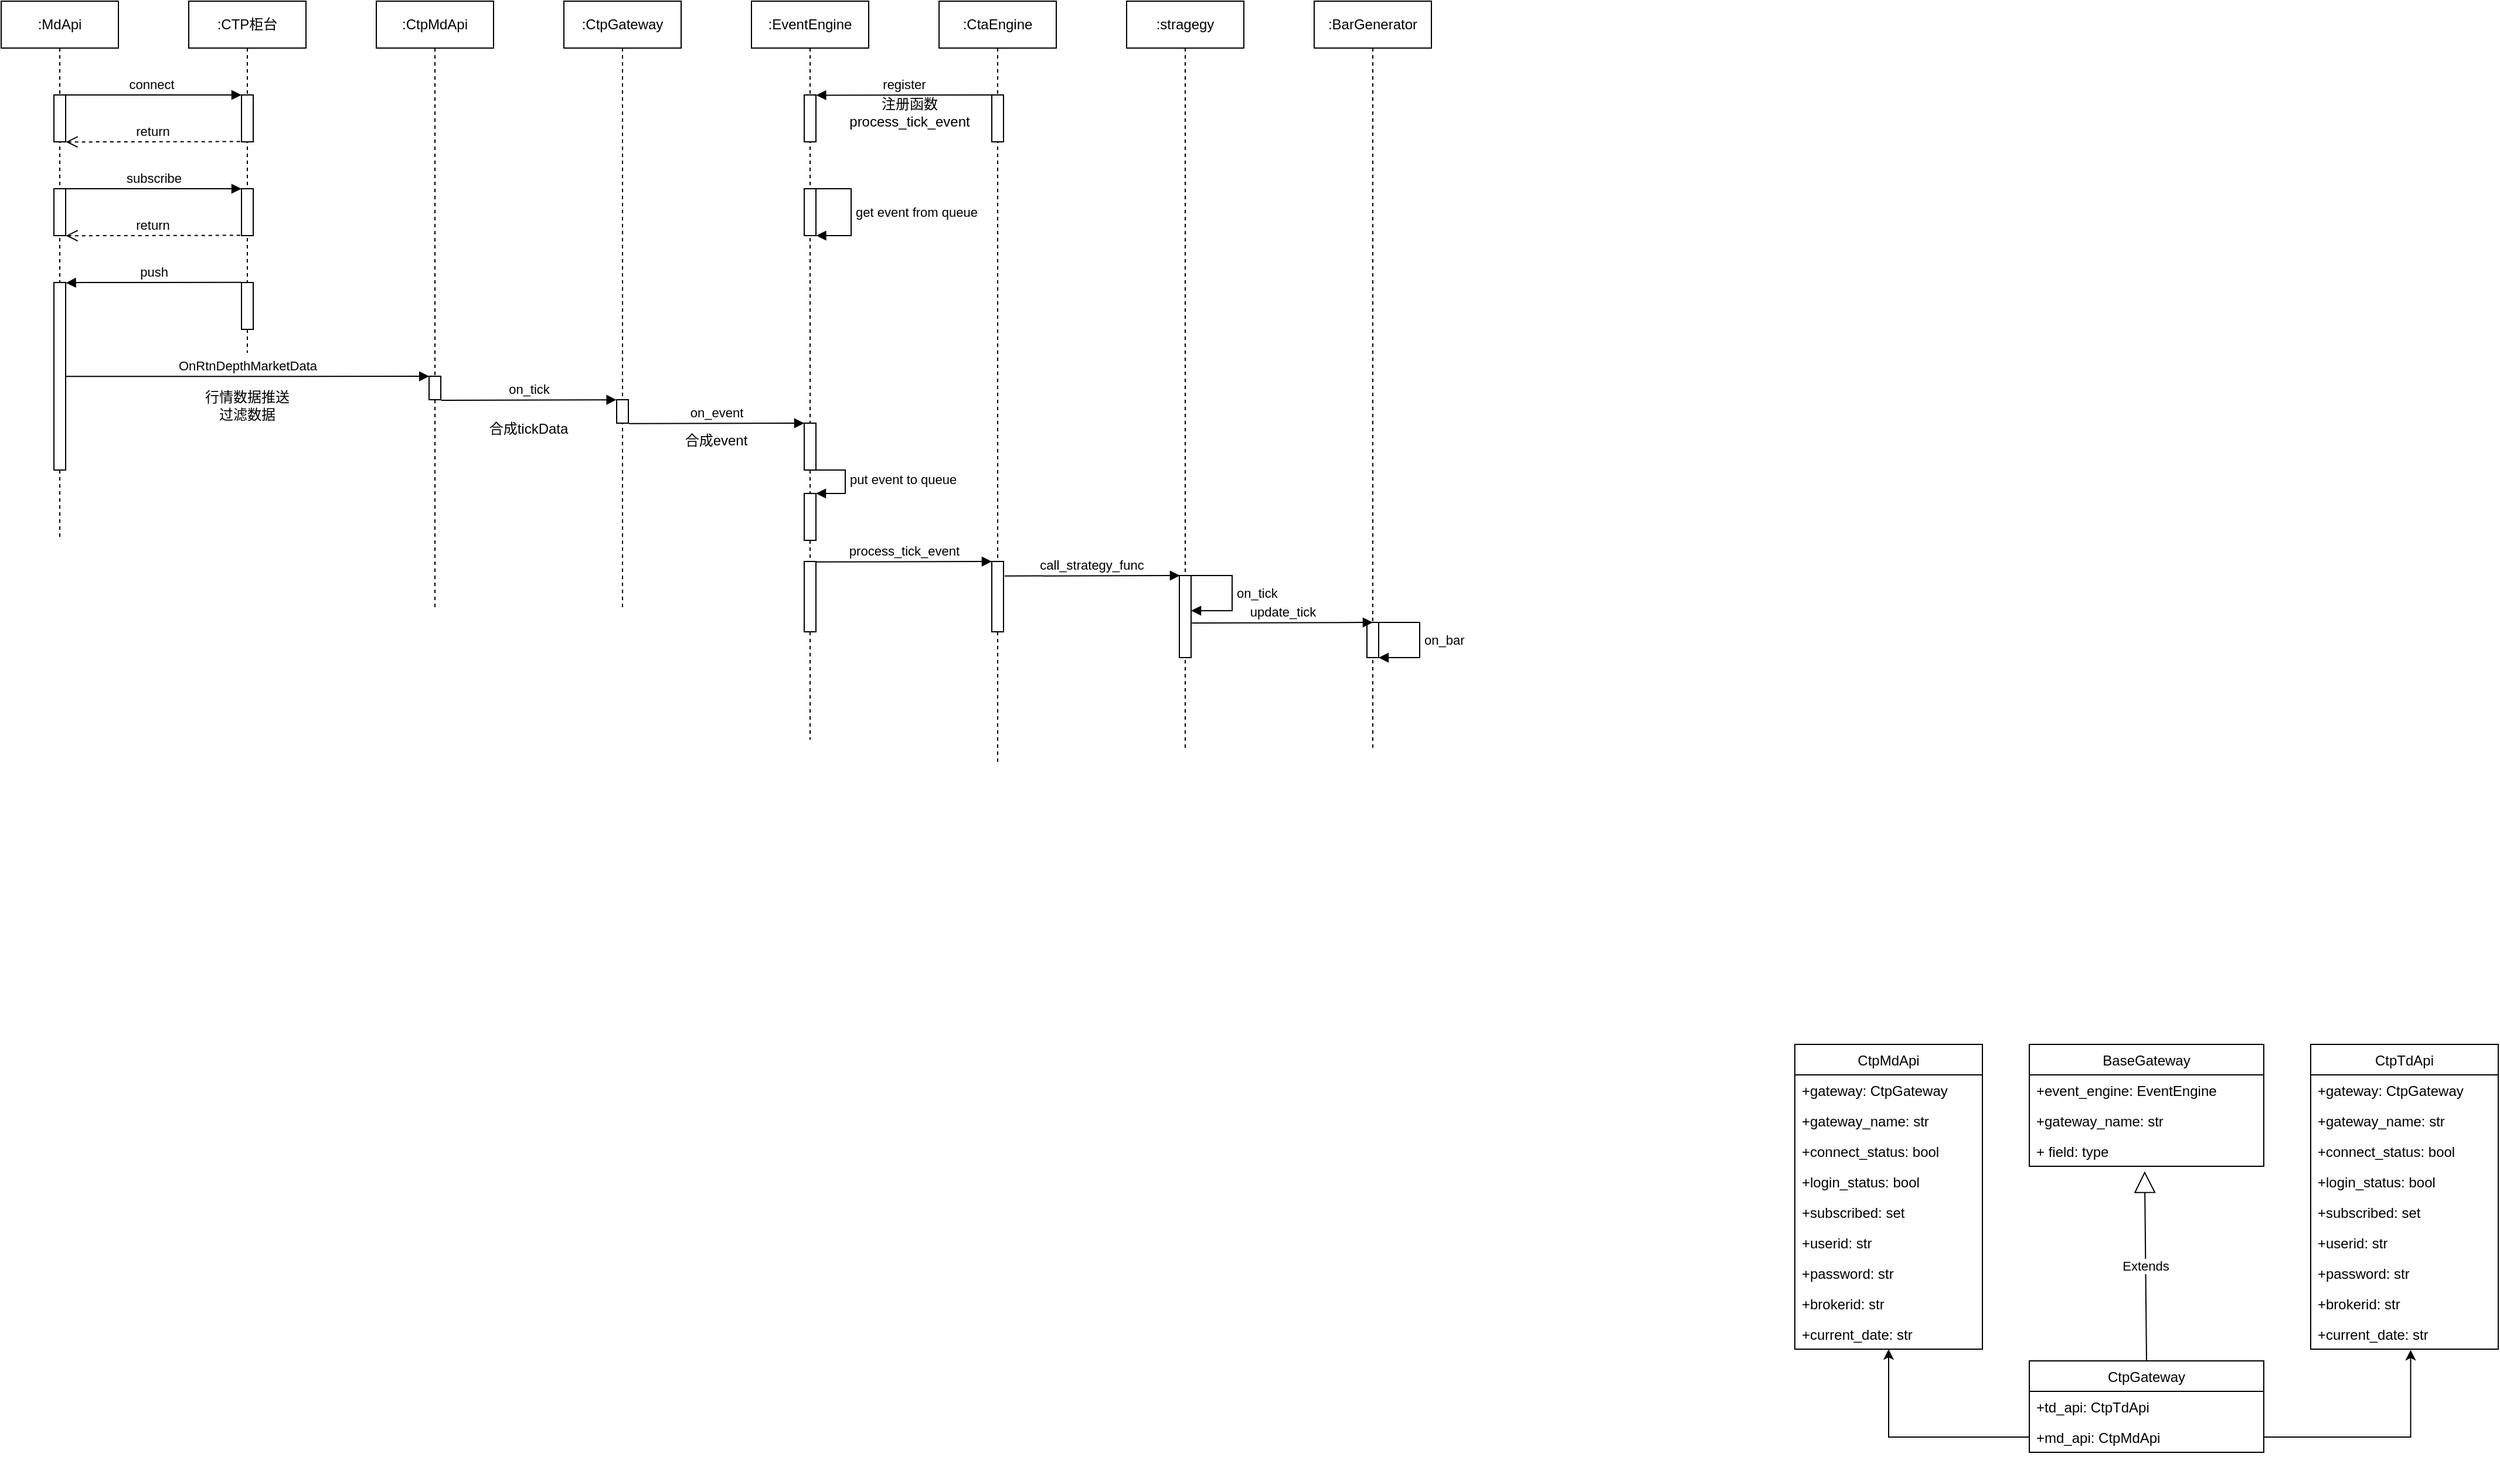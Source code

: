 <mxfile version="20.3.2" type="github">
  <diagram name="Page-1" id="e7e014a7-5840-1c2e-5031-d8a46d1fe8dd">
    <mxGraphModel dx="3056" dy="1864" grid="1" gridSize="10" guides="1" tooltips="1" connect="1" arrows="1" fold="1" page="1" pageScale="1" pageWidth="1169" pageHeight="826" background="none" math="0" shadow="0">
      <root>
        <mxCell id="0" />
        <mxCell id="1" parent="0" />
        <mxCell id="wzmKpSG8mbK1vUIB95Jp-41" value="BaseGateway" style="swimlane;fontStyle=0;childLayout=stackLayout;horizontal=1;startSize=26;fillColor=none;horizontalStack=0;resizeParent=1;resizeParentMax=0;resizeLast=0;collapsible=1;marginBottom=0;" parent="1" vertex="1">
          <mxGeometry x="710" y="210" width="200" height="104" as="geometry" />
        </mxCell>
        <mxCell id="wzmKpSG8mbK1vUIB95Jp-42" value="+event_engine: EventEngine" style="text;strokeColor=none;fillColor=none;align=left;verticalAlign=top;spacingLeft=4;spacingRight=4;overflow=hidden;rotatable=0;points=[[0,0.5],[1,0.5]];portConstraint=eastwest;" parent="wzmKpSG8mbK1vUIB95Jp-41" vertex="1">
          <mxGeometry y="26" width="200" height="26" as="geometry" />
        </mxCell>
        <mxCell id="wzmKpSG8mbK1vUIB95Jp-43" value="+gateway_name: str" style="text;strokeColor=none;fillColor=none;align=left;verticalAlign=top;spacingLeft=4;spacingRight=4;overflow=hidden;rotatable=0;points=[[0,0.5],[1,0.5]];portConstraint=eastwest;" parent="wzmKpSG8mbK1vUIB95Jp-41" vertex="1">
          <mxGeometry y="52" width="200" height="26" as="geometry" />
        </mxCell>
        <mxCell id="wzmKpSG8mbK1vUIB95Jp-44" value="+ field: type" style="text;strokeColor=none;fillColor=none;align=left;verticalAlign=top;spacingLeft=4;spacingRight=4;overflow=hidden;rotatable=0;points=[[0,0.5],[1,0.5]];portConstraint=eastwest;" parent="wzmKpSG8mbK1vUIB95Jp-41" vertex="1">
          <mxGeometry y="78" width="200" height="26" as="geometry" />
        </mxCell>
        <mxCell id="wzmKpSG8mbK1vUIB95Jp-78" value="" style="edgeStyle=orthogonalEdgeStyle;rounded=0;orthogonalLoop=1;jettySize=auto;html=1;entryX=0.533;entryY=1.023;entryDx=0;entryDy=0;entryPerimeter=0;exitX=1;exitY=0.5;exitDx=0;exitDy=0;" parent="1" source="wzmKpSG8mbK1vUIB95Jp-47" target="wzmKpSG8mbK1vUIB95Jp-71" edge="1">
          <mxGeometry relative="1" as="geometry">
            <mxPoint x="1170" y="470" as="targetPoint" />
          </mxGeometry>
        </mxCell>
        <mxCell id="wzmKpSG8mbK1vUIB95Jp-45" value="CtpGateway" style="swimlane;fontStyle=0;childLayout=stackLayout;horizontal=1;startSize=26;fillColor=none;horizontalStack=0;resizeParent=1;resizeParentMax=0;resizeLast=0;collapsible=1;marginBottom=0;" parent="1" vertex="1">
          <mxGeometry x="710" y="480" width="200" height="78" as="geometry" />
        </mxCell>
        <mxCell id="wzmKpSG8mbK1vUIB95Jp-46" value="+td_api: CtpTdApi" style="text;strokeColor=none;fillColor=none;align=left;verticalAlign=top;spacingLeft=4;spacingRight=4;overflow=hidden;rotatable=0;points=[[0,0.5],[1,0.5]];portConstraint=eastwest;" parent="wzmKpSG8mbK1vUIB95Jp-45" vertex="1">
          <mxGeometry y="26" width="200" height="26" as="geometry" />
        </mxCell>
        <mxCell id="wzmKpSG8mbK1vUIB95Jp-47" value="+md_api: CtpMdApi" style="text;strokeColor=none;fillColor=none;align=left;verticalAlign=top;spacingLeft=4;spacingRight=4;overflow=hidden;rotatable=0;points=[[0,0.5],[1,0.5]];portConstraint=eastwest;" parent="wzmKpSG8mbK1vUIB95Jp-45" vertex="1">
          <mxGeometry y="52" width="200" height="26" as="geometry" />
        </mxCell>
        <mxCell id="wzmKpSG8mbK1vUIB95Jp-49" value="Extends" style="endArrow=block;endSize=16;endFill=0;html=1;rounded=0;exitX=0.5;exitY=0;exitDx=0;exitDy=0;entryX=0.492;entryY=1.162;entryDx=0;entryDy=0;entryPerimeter=0;" parent="1" source="wzmKpSG8mbK1vUIB95Jp-45" target="wzmKpSG8mbK1vUIB95Jp-44" edge="1">
          <mxGeometry width="160" relative="1" as="geometry">
            <mxPoint x="1080" y="441.5" as="sourcePoint" />
            <mxPoint x="990" y="350" as="targetPoint" />
          </mxGeometry>
        </mxCell>
        <mxCell id="wzmKpSG8mbK1vUIB95Jp-62" value="CtpTdApi" style="swimlane;fontStyle=0;childLayout=stackLayout;horizontal=1;startSize=26;fillColor=none;horizontalStack=0;resizeParent=1;resizeParentMax=0;resizeLast=0;collapsible=1;marginBottom=0;" parent="1" vertex="1">
          <mxGeometry x="950" y="210" width="160" height="260" as="geometry" />
        </mxCell>
        <mxCell id="wzmKpSG8mbK1vUIB95Jp-63" value="+gateway: CtpGateway" style="text;strokeColor=none;fillColor=none;align=left;verticalAlign=top;spacingLeft=4;spacingRight=4;overflow=hidden;rotatable=0;points=[[0,0.5],[1,0.5]];portConstraint=eastwest;" parent="wzmKpSG8mbK1vUIB95Jp-62" vertex="1">
          <mxGeometry y="26" width="160" height="26" as="geometry" />
        </mxCell>
        <mxCell id="wzmKpSG8mbK1vUIB95Jp-64" value="+gateway_name: str" style="text;strokeColor=none;fillColor=none;align=left;verticalAlign=top;spacingLeft=4;spacingRight=4;overflow=hidden;rotatable=0;points=[[0,0.5],[1,0.5]];portConstraint=eastwest;" parent="wzmKpSG8mbK1vUIB95Jp-62" vertex="1">
          <mxGeometry y="52" width="160" height="26" as="geometry" />
        </mxCell>
        <mxCell id="wzmKpSG8mbK1vUIB95Jp-65" value="+connect_status: bool" style="text;strokeColor=none;fillColor=none;align=left;verticalAlign=top;spacingLeft=4;spacingRight=4;overflow=hidden;rotatable=0;points=[[0,0.5],[1,0.5]];portConstraint=eastwest;" parent="wzmKpSG8mbK1vUIB95Jp-62" vertex="1">
          <mxGeometry y="78" width="160" height="26" as="geometry" />
        </mxCell>
        <mxCell id="wzmKpSG8mbK1vUIB95Jp-66" value="+login_status: bool" style="text;strokeColor=none;fillColor=none;align=left;verticalAlign=top;spacingLeft=4;spacingRight=4;overflow=hidden;rotatable=0;points=[[0,0.5],[1,0.5]];portConstraint=eastwest;" parent="wzmKpSG8mbK1vUIB95Jp-62" vertex="1">
          <mxGeometry y="104" width="160" height="26" as="geometry" />
        </mxCell>
        <mxCell id="wzmKpSG8mbK1vUIB95Jp-67" value="+subscribed: set" style="text;strokeColor=none;fillColor=none;align=left;verticalAlign=top;spacingLeft=4;spacingRight=4;overflow=hidden;rotatable=0;points=[[0,0.5],[1,0.5]];portConstraint=eastwest;" parent="wzmKpSG8mbK1vUIB95Jp-62" vertex="1">
          <mxGeometry y="130" width="160" height="26" as="geometry" />
        </mxCell>
        <mxCell id="wzmKpSG8mbK1vUIB95Jp-68" value="+userid: str" style="text;strokeColor=none;fillColor=none;align=left;verticalAlign=top;spacingLeft=4;spacingRight=4;overflow=hidden;rotatable=0;points=[[0,0.5],[1,0.5]];portConstraint=eastwest;" parent="wzmKpSG8mbK1vUIB95Jp-62" vertex="1">
          <mxGeometry y="156" width="160" height="26" as="geometry" />
        </mxCell>
        <mxCell id="wzmKpSG8mbK1vUIB95Jp-69" value="+password: str" style="text;strokeColor=none;fillColor=none;align=left;verticalAlign=top;spacingLeft=4;spacingRight=4;overflow=hidden;rotatable=0;points=[[0,0.5],[1,0.5]];portConstraint=eastwest;" parent="wzmKpSG8mbK1vUIB95Jp-62" vertex="1">
          <mxGeometry y="182" width="160" height="26" as="geometry" />
        </mxCell>
        <mxCell id="wzmKpSG8mbK1vUIB95Jp-70" value="+brokerid: str" style="text;strokeColor=none;fillColor=none;align=left;verticalAlign=top;spacingLeft=4;spacingRight=4;overflow=hidden;rotatable=0;points=[[0,0.5],[1,0.5]];portConstraint=eastwest;" parent="wzmKpSG8mbK1vUIB95Jp-62" vertex="1">
          <mxGeometry y="208" width="160" height="26" as="geometry" />
        </mxCell>
        <mxCell id="wzmKpSG8mbK1vUIB95Jp-71" value="+current_date: str" style="text;strokeColor=none;fillColor=none;align=left;verticalAlign=top;spacingLeft=4;spacingRight=4;overflow=hidden;rotatable=0;points=[[0,0.5],[1,0.5]];portConstraint=eastwest;" parent="wzmKpSG8mbK1vUIB95Jp-62" vertex="1">
          <mxGeometry y="234" width="160" height="26" as="geometry" />
        </mxCell>
        <mxCell id="wzmKpSG8mbK1vUIB95Jp-50" value="CtpMdApi" style="swimlane;fontStyle=0;childLayout=stackLayout;horizontal=1;startSize=26;fillColor=none;horizontalStack=0;resizeParent=1;resizeParentMax=0;resizeLast=0;collapsible=1;marginBottom=0;" parent="1" vertex="1">
          <mxGeometry x="510" y="210" width="160" height="260" as="geometry" />
        </mxCell>
        <mxCell id="wzmKpSG8mbK1vUIB95Jp-51" value="+gateway: CtpGateway" style="text;strokeColor=none;fillColor=none;align=left;verticalAlign=top;spacingLeft=4;spacingRight=4;overflow=hidden;rotatable=0;points=[[0,0.5],[1,0.5]];portConstraint=eastwest;" parent="wzmKpSG8mbK1vUIB95Jp-50" vertex="1">
          <mxGeometry y="26" width="160" height="26" as="geometry" />
        </mxCell>
        <mxCell id="wzmKpSG8mbK1vUIB95Jp-52" value="+gateway_name: str" style="text;strokeColor=none;fillColor=none;align=left;verticalAlign=top;spacingLeft=4;spacingRight=4;overflow=hidden;rotatable=0;points=[[0,0.5],[1,0.5]];portConstraint=eastwest;" parent="wzmKpSG8mbK1vUIB95Jp-50" vertex="1">
          <mxGeometry y="52" width="160" height="26" as="geometry" />
        </mxCell>
        <mxCell id="wzmKpSG8mbK1vUIB95Jp-53" value="+connect_status: bool" style="text;strokeColor=none;fillColor=none;align=left;verticalAlign=top;spacingLeft=4;spacingRight=4;overflow=hidden;rotatable=0;points=[[0,0.5],[1,0.5]];portConstraint=eastwest;" parent="wzmKpSG8mbK1vUIB95Jp-50" vertex="1">
          <mxGeometry y="78" width="160" height="26" as="geometry" />
        </mxCell>
        <mxCell id="wzmKpSG8mbK1vUIB95Jp-55" value="+login_status: bool" style="text;strokeColor=none;fillColor=none;align=left;verticalAlign=top;spacingLeft=4;spacingRight=4;overflow=hidden;rotatable=0;points=[[0,0.5],[1,0.5]];portConstraint=eastwest;" parent="wzmKpSG8mbK1vUIB95Jp-50" vertex="1">
          <mxGeometry y="104" width="160" height="26" as="geometry" />
        </mxCell>
        <mxCell id="wzmKpSG8mbK1vUIB95Jp-56" value="+subscribed: set" style="text;strokeColor=none;fillColor=none;align=left;verticalAlign=top;spacingLeft=4;spacingRight=4;overflow=hidden;rotatable=0;points=[[0,0.5],[1,0.5]];portConstraint=eastwest;" parent="wzmKpSG8mbK1vUIB95Jp-50" vertex="1">
          <mxGeometry y="130" width="160" height="26" as="geometry" />
        </mxCell>
        <mxCell id="wzmKpSG8mbK1vUIB95Jp-57" value="+userid: str" style="text;strokeColor=none;fillColor=none;align=left;verticalAlign=top;spacingLeft=4;spacingRight=4;overflow=hidden;rotatable=0;points=[[0,0.5],[1,0.5]];portConstraint=eastwest;" parent="wzmKpSG8mbK1vUIB95Jp-50" vertex="1">
          <mxGeometry y="156" width="160" height="26" as="geometry" />
        </mxCell>
        <mxCell id="wzmKpSG8mbK1vUIB95Jp-58" value="+password: str" style="text;strokeColor=none;fillColor=none;align=left;verticalAlign=top;spacingLeft=4;spacingRight=4;overflow=hidden;rotatable=0;points=[[0,0.5],[1,0.5]];portConstraint=eastwest;" parent="wzmKpSG8mbK1vUIB95Jp-50" vertex="1">
          <mxGeometry y="182" width="160" height="26" as="geometry" />
        </mxCell>
        <mxCell id="wzmKpSG8mbK1vUIB95Jp-59" value="+brokerid: str" style="text;strokeColor=none;fillColor=none;align=left;verticalAlign=top;spacingLeft=4;spacingRight=4;overflow=hidden;rotatable=0;points=[[0,0.5],[1,0.5]];portConstraint=eastwest;" parent="wzmKpSG8mbK1vUIB95Jp-50" vertex="1">
          <mxGeometry y="208" width="160" height="26" as="geometry" />
        </mxCell>
        <mxCell id="wzmKpSG8mbK1vUIB95Jp-60" value="+current_date: str" style="text;strokeColor=none;fillColor=none;align=left;verticalAlign=top;spacingLeft=4;spacingRight=4;overflow=hidden;rotatable=0;points=[[0,0.5],[1,0.5]];portConstraint=eastwest;" parent="wzmKpSG8mbK1vUIB95Jp-50" vertex="1">
          <mxGeometry y="234" width="160" height="26" as="geometry" />
        </mxCell>
        <mxCell id="wzmKpSG8mbK1vUIB95Jp-80" value="" style="edgeStyle=orthogonalEdgeStyle;rounded=0;orthogonalLoop=1;jettySize=auto;html=1;exitX=0;exitY=0.5;exitDx=0;exitDy=0;entryX=0.5;entryY=1;entryDx=0;entryDy=0;entryPerimeter=0;" parent="1" source="wzmKpSG8mbK1vUIB95Jp-47" target="wzmKpSG8mbK1vUIB95Jp-60" edge="1">
          <mxGeometry relative="1" as="geometry">
            <mxPoint x="520" y="604.4" as="sourcePoint" />
            <mxPoint x="600" y="510" as="targetPoint" />
          </mxGeometry>
        </mxCell>
        <mxCell id="wzmKpSG8mbK1vUIB95Jp-89" value=":&lt;span style=&quot;&quot;&gt;CtpMdApi&lt;/span&gt;" style="shape=umlLifeline;perimeter=lifelinePerimeter;whiteSpace=wrap;html=1;container=1;collapsible=0;recursiveResize=0;outlineConnect=0;" parent="1" vertex="1">
          <mxGeometry x="-700" y="-680" width="100" height="520" as="geometry" />
        </mxCell>
        <mxCell id="wzmKpSG8mbK1vUIB95Jp-86" value="" style="html=1;points=[];perimeter=orthogonalPerimeter;" parent="wzmKpSG8mbK1vUIB95Jp-89" vertex="1">
          <mxGeometry x="45" y="320" width="10" height="20" as="geometry" />
        </mxCell>
        <mxCell id="dhznvwG4GQQHrfqgh1_B-12" value=":CTP柜台" style="shape=umlLifeline;perimeter=lifelinePerimeter;whiteSpace=wrap;html=1;container=1;collapsible=0;recursiveResize=0;outlineConnect=0;" vertex="1" parent="1">
          <mxGeometry x="-860" y="-680" width="100" height="300" as="geometry" />
        </mxCell>
        <mxCell id="dhznvwG4GQQHrfqgh1_B-16" value="" style="html=1;points=[];perimeter=orthogonalPerimeter;" vertex="1" parent="dhznvwG4GQQHrfqgh1_B-12">
          <mxGeometry x="45" y="80" width="10" height="40" as="geometry" />
        </mxCell>
        <mxCell id="dhznvwG4GQQHrfqgh1_B-19" value="" style="html=1;points=[];perimeter=orthogonalPerimeter;" vertex="1" parent="dhznvwG4GQQHrfqgh1_B-12">
          <mxGeometry x="45" y="160" width="10" height="40" as="geometry" />
        </mxCell>
        <mxCell id="dhznvwG4GQQHrfqgh1_B-14" value=":&lt;span style=&quot;&quot;&gt;MdApi&lt;/span&gt;" style="shape=umlLifeline;perimeter=lifelinePerimeter;whiteSpace=wrap;html=1;container=1;collapsible=0;recursiveResize=0;outlineConnect=0;" vertex="1" parent="1">
          <mxGeometry x="-1020" y="-680" width="100" height="460" as="geometry" />
        </mxCell>
        <mxCell id="dhznvwG4GQQHrfqgh1_B-13" value="" style="html=1;points=[];perimeter=orthogonalPerimeter;" vertex="1" parent="dhznvwG4GQQHrfqgh1_B-14">
          <mxGeometry x="45" y="80" width="10" height="40" as="geometry" />
        </mxCell>
        <mxCell id="dhznvwG4GQQHrfqgh1_B-20" value="" style="html=1;points=[];perimeter=orthogonalPerimeter;" vertex="1" parent="dhznvwG4GQQHrfqgh1_B-14">
          <mxGeometry x="45" y="160" width="10" height="40" as="geometry" />
        </mxCell>
        <mxCell id="dhznvwG4GQQHrfqgh1_B-17" value="connect" style="html=1;verticalAlign=bottom;endArrow=block;entryX=0;entryY=0;rounded=0;" edge="1" parent="1" target="dhznvwG4GQQHrfqgh1_B-16" source="dhznvwG4GQQHrfqgh1_B-14">
          <mxGeometry relative="1" as="geometry">
            <mxPoint x="-820" y="-600" as="sourcePoint" />
          </mxGeometry>
        </mxCell>
        <mxCell id="dhznvwG4GQQHrfqgh1_B-18" value="return" style="html=1;verticalAlign=bottom;endArrow=open;dashed=1;endSize=8;exitX=-0.114;exitY=0.994;rounded=0;exitDx=0;exitDy=0;exitPerimeter=0;entryX=1.02;entryY=1.003;entryDx=0;entryDy=0;entryPerimeter=0;" edge="1" parent="1" source="dhznvwG4GQQHrfqgh1_B-16" target="dhznvwG4GQQHrfqgh1_B-13">
          <mxGeometry relative="1" as="geometry">
            <mxPoint x="-960" y="-520" as="targetPoint" />
            <Array as="points" />
          </mxGeometry>
        </mxCell>
        <mxCell id="dhznvwG4GQQHrfqgh1_B-21" value="subscribe" style="html=1;verticalAlign=bottom;endArrow=block;entryX=0;entryY=0;rounded=0;exitX=1.022;exitY=0;exitDx=0;exitDy=0;exitPerimeter=0;" edge="1" parent="1" target="dhznvwG4GQQHrfqgh1_B-19" source="dhznvwG4GQQHrfqgh1_B-20">
          <mxGeometry relative="1" as="geometry">
            <mxPoint x="-960" y="-544" as="sourcePoint" />
          </mxGeometry>
        </mxCell>
        <mxCell id="dhznvwG4GQQHrfqgh1_B-22" value="return" style="html=1;verticalAlign=bottom;endArrow=open;dashed=1;endSize=8;exitX=-0.114;exitY=0.994;rounded=0;exitDx=0;exitDy=0;exitPerimeter=0;entryX=1.02;entryY=1.003;entryDx=0;entryDy=0;entryPerimeter=0;" edge="1" parent="1" source="dhznvwG4GQQHrfqgh1_B-19" target="dhznvwG4GQQHrfqgh1_B-20">
          <mxGeometry relative="1" as="geometry">
            <mxPoint x="-950" y="-464" as="targetPoint" />
            <Array as="points" />
          </mxGeometry>
        </mxCell>
        <mxCell id="dhznvwG4GQQHrfqgh1_B-23" value="" style="html=1;points=[];perimeter=orthogonalPerimeter;" vertex="1" parent="1">
          <mxGeometry x="-815" y="-440" width="10" height="40" as="geometry" />
        </mxCell>
        <mxCell id="dhznvwG4GQQHrfqgh1_B-24" value="" style="html=1;points=[];perimeter=orthogonalPerimeter;" vertex="1" parent="1">
          <mxGeometry x="-975" y="-440" width="10" height="160" as="geometry" />
        </mxCell>
        <mxCell id="dhznvwG4GQQHrfqgh1_B-25" value="push" style="html=1;verticalAlign=bottom;endArrow=block;rounded=0;entryX=1.027;entryY=0.002;entryDx=0;entryDy=0;entryPerimeter=0;exitX=-0.021;exitY=-0.002;exitDx=0;exitDy=0;exitPerimeter=0;" edge="1" parent="1" source="dhznvwG4GQQHrfqgh1_B-23" target="dhznvwG4GQQHrfqgh1_B-24">
          <mxGeometry relative="1" as="geometry">
            <mxPoint x="-760" y="-440" as="sourcePoint" />
            <mxPoint x="-960" y="-440" as="targetPoint" />
            <Array as="points">
              <mxPoint x="-950" y="-440" />
            </Array>
          </mxGeometry>
        </mxCell>
        <mxCell id="dhznvwG4GQQHrfqgh1_B-27" value="OnRtnDepthMarketData" style="html=1;verticalAlign=bottom;endArrow=block;rounded=0;entryX=0.011;entryY=0.002;entryDx=0;entryDy=0;entryPerimeter=0;exitX=1.018;exitY=0.501;exitDx=0;exitDy=0;exitPerimeter=0;" edge="1" parent="1" source="dhznvwG4GQQHrfqgh1_B-24" target="wzmKpSG8mbK1vUIB95Jp-86">
          <mxGeometry relative="1" as="geometry">
            <mxPoint x="-940" y="-360" as="sourcePoint" />
            <mxPoint x="-474.75" y="-40" as="targetPoint" />
          </mxGeometry>
        </mxCell>
        <mxCell id="dhznvwG4GQQHrfqgh1_B-28" value=":&lt;span style=&quot;&quot;&gt;CtpGateway&lt;/span&gt;" style="shape=umlLifeline;perimeter=lifelinePerimeter;whiteSpace=wrap;html=1;container=1;collapsible=0;recursiveResize=0;outlineConnect=0;" vertex="1" parent="1">
          <mxGeometry x="-540" y="-680" width="100" height="520" as="geometry" />
        </mxCell>
        <mxCell id="dhznvwG4GQQHrfqgh1_B-29" value="" style="html=1;points=[];perimeter=orthogonalPerimeter;" vertex="1" parent="dhznvwG4GQQHrfqgh1_B-28">
          <mxGeometry x="45" y="340" width="10" height="20" as="geometry" />
        </mxCell>
        <mxCell id="dhznvwG4GQQHrfqgh1_B-30" value="on_tick" style="html=1;verticalAlign=bottom;endArrow=block;rounded=0;exitX=1.035;exitY=1.023;exitDx=0;exitDy=0;exitPerimeter=0;entryX=-0.016;entryY=0.003;entryDx=0;entryDy=0;entryPerimeter=0;" edge="1" parent="1" source="wzmKpSG8mbK1vUIB95Jp-86" target="dhznvwG4GQQHrfqgh1_B-29">
          <mxGeometry relative="1" as="geometry">
            <mxPoint x="-510.0" y="-290.0" as="sourcePoint" />
            <mxPoint x="-540" y="-340" as="targetPoint" />
          </mxGeometry>
        </mxCell>
        <mxCell id="dhznvwG4GQQHrfqgh1_B-31" value=":EventEngine" style="shape=umlLifeline;perimeter=lifelinePerimeter;whiteSpace=wrap;html=1;container=1;collapsible=0;recursiveResize=0;outlineConnect=0;" vertex="1" parent="1">
          <mxGeometry x="-380" y="-680" width="100" height="630" as="geometry" />
        </mxCell>
        <mxCell id="dhznvwG4GQQHrfqgh1_B-32" value="" style="html=1;points=[];perimeter=orthogonalPerimeter;" vertex="1" parent="dhznvwG4GQQHrfqgh1_B-31">
          <mxGeometry x="45" y="360" width="10" height="40" as="geometry" />
        </mxCell>
        <mxCell id="dhznvwG4GQQHrfqgh1_B-33" value="on_event" style="html=1;verticalAlign=bottom;endArrow=block;rounded=0;exitX=1.035;exitY=1.023;exitDx=0;exitDy=0;exitPerimeter=0;entryX=-0.016;entryY=0.003;entryDx=0;entryDy=0;entryPerimeter=0;" edge="1" parent="dhznvwG4GQQHrfqgh1_B-31">
          <mxGeometry relative="1" as="geometry">
            <mxPoint x="-104.49" y="360.4" as="sourcePoint" />
            <mxPoint x="45.0" y="360.0" as="targetPoint" />
          </mxGeometry>
        </mxCell>
        <mxCell id="dhznvwG4GQQHrfqgh1_B-4" value="" style="html=1;points=[];perimeter=orthogonalPerimeter;" vertex="1" parent="dhznvwG4GQQHrfqgh1_B-31">
          <mxGeometry x="45" y="420" width="10" height="40" as="geometry" />
        </mxCell>
        <mxCell id="dhznvwG4GQQHrfqgh1_B-5" value="put event to queue" style="edgeStyle=orthogonalEdgeStyle;html=1;align=left;spacingLeft=2;endArrow=block;rounded=0;entryX=1;entryY=0;" edge="1" target="dhznvwG4GQQHrfqgh1_B-4" parent="dhznvwG4GQQHrfqgh1_B-31">
          <mxGeometry relative="1" as="geometry">
            <mxPoint x="50" y="400" as="sourcePoint" />
            <Array as="points">
              <mxPoint x="80" y="400" />
            </Array>
          </mxGeometry>
        </mxCell>
        <mxCell id="dhznvwG4GQQHrfqgh1_B-43" value="" style="html=1;points=[];perimeter=orthogonalPerimeter;" vertex="1" parent="dhznvwG4GQQHrfqgh1_B-31">
          <mxGeometry x="45" y="80" width="10" height="40" as="geometry" />
        </mxCell>
        <mxCell id="dhznvwG4GQQHrfqgh1_B-46" value="" style="html=1;points=[];perimeter=orthogonalPerimeter;" vertex="1" parent="dhznvwG4GQQHrfqgh1_B-31">
          <mxGeometry x="45" y="160" width="10" height="40" as="geometry" />
        </mxCell>
        <mxCell id="dhznvwG4GQQHrfqgh1_B-48" value="get event from queue" style="edgeStyle=orthogonalEdgeStyle;html=1;align=left;spacingLeft=2;endArrow=block;rounded=0;entryX=1.021;entryY=1;entryDx=0;entryDy=0;entryPerimeter=0;" edge="1" parent="dhznvwG4GQQHrfqgh1_B-31" target="dhznvwG4GQQHrfqgh1_B-46">
          <mxGeometry relative="1" as="geometry">
            <mxPoint x="55" y="160" as="sourcePoint" />
            <Array as="points">
              <mxPoint x="85" y="160" />
              <mxPoint x="85" y="200" />
            </Array>
            <mxPoint x="60" y="180" as="targetPoint" />
          </mxGeometry>
        </mxCell>
        <mxCell id="dhznvwG4GQQHrfqgh1_B-49" value="" style="html=1;points=[];perimeter=orthogonalPerimeter;" vertex="1" parent="dhznvwG4GQQHrfqgh1_B-31">
          <mxGeometry x="45" y="478" width="10" height="60" as="geometry" />
        </mxCell>
        <mxCell id="dhznvwG4GQQHrfqgh1_B-34" value="行情数据推送&lt;br&gt;过滤数据" style="text;html=1;strokeColor=none;fillColor=none;align=center;verticalAlign=middle;whiteSpace=wrap;rounded=0;" vertex="1" parent="1">
          <mxGeometry x="-850" y="-350" width="80" height="30" as="geometry" />
        </mxCell>
        <mxCell id="dhznvwG4GQQHrfqgh1_B-35" value="合成tickData" style="text;html=1;strokeColor=none;fillColor=none;align=center;verticalAlign=middle;whiteSpace=wrap;rounded=0;" vertex="1" parent="1">
          <mxGeometry x="-610" y="-330" width="80" height="30" as="geometry" />
        </mxCell>
        <mxCell id="dhznvwG4GQQHrfqgh1_B-36" value="合成event" style="text;html=1;strokeColor=none;fillColor=none;align=center;verticalAlign=middle;whiteSpace=wrap;rounded=0;" vertex="1" parent="1">
          <mxGeometry x="-450" y="-320" width="80" height="30" as="geometry" />
        </mxCell>
        <mxCell id="dhznvwG4GQQHrfqgh1_B-37" value=":CtaEngine" style="shape=umlLifeline;perimeter=lifelinePerimeter;whiteSpace=wrap;html=1;container=1;collapsible=0;recursiveResize=0;outlineConnect=0;" vertex="1" parent="1">
          <mxGeometry x="-220" y="-680" width="100" height="650" as="geometry" />
        </mxCell>
        <mxCell id="dhznvwG4GQQHrfqgh1_B-42" value="" style="html=1;points=[];perimeter=orthogonalPerimeter;" vertex="1" parent="dhznvwG4GQQHrfqgh1_B-37">
          <mxGeometry x="45" y="80" width="10" height="40" as="geometry" />
        </mxCell>
        <mxCell id="dhznvwG4GQQHrfqgh1_B-50" value="process_tick_event" style="html=1;verticalAlign=bottom;endArrow=block;rounded=0;exitX=1.035;exitY=1.023;exitDx=0;exitDy=0;exitPerimeter=0;entryX=-0.016;entryY=0.003;entryDx=0;entryDy=0;entryPerimeter=0;" edge="1" parent="dhznvwG4GQQHrfqgh1_B-37">
          <mxGeometry relative="1" as="geometry">
            <mxPoint x="-104.49" y="478.4" as="sourcePoint" />
            <mxPoint x="45.0" y="478" as="targetPoint" />
          </mxGeometry>
        </mxCell>
        <mxCell id="dhznvwG4GQQHrfqgh1_B-51" value="" style="html=1;points=[];perimeter=orthogonalPerimeter;" vertex="1" parent="dhznvwG4GQQHrfqgh1_B-37">
          <mxGeometry x="45" y="478" width="10" height="60" as="geometry" />
        </mxCell>
        <mxCell id="dhznvwG4GQQHrfqgh1_B-44" value="register" style="html=1;verticalAlign=bottom;endArrow=block;rounded=0;exitX=-0.005;exitY=-0.001;exitDx=0;exitDy=0;exitPerimeter=0;entryX=1.017;entryY=0.006;entryDx=0;entryDy=0;entryPerimeter=0;" edge="1" parent="1" source="dhznvwG4GQQHrfqgh1_B-42" target="dhznvwG4GQQHrfqgh1_B-43">
          <mxGeometry relative="1" as="geometry">
            <mxPoint x="-171.49" y="-596.6" as="sourcePoint" />
            <mxPoint x="-347.929" y="-596.6" as="targetPoint" />
          </mxGeometry>
        </mxCell>
        <mxCell id="dhznvwG4GQQHrfqgh1_B-45" value="注册函数&lt;br&gt;process_tick_event" style="text;html=1;strokeColor=none;fillColor=none;align=center;verticalAlign=middle;whiteSpace=wrap;rounded=0;" vertex="1" parent="1">
          <mxGeometry x="-290" y="-600" width="90" height="30" as="geometry" />
        </mxCell>
        <mxCell id="dhznvwG4GQQHrfqgh1_B-52" value=":stragegy" style="shape=umlLifeline;perimeter=lifelinePerimeter;whiteSpace=wrap;html=1;container=1;collapsible=0;recursiveResize=0;outlineConnect=0;" vertex="1" parent="1">
          <mxGeometry x="-60" y="-680" width="100" height="640" as="geometry" />
        </mxCell>
        <mxCell id="dhznvwG4GQQHrfqgh1_B-53" value="" style="html=1;points=[];perimeter=orthogonalPerimeter;" vertex="1" parent="dhznvwG4GQQHrfqgh1_B-52">
          <mxGeometry x="45" y="490" width="10" height="70" as="geometry" />
        </mxCell>
        <mxCell id="dhznvwG4GQQHrfqgh1_B-55" value="on_tick" style="edgeStyle=orthogonalEdgeStyle;html=1;align=left;spacingLeft=2;endArrow=block;rounded=0;exitX=0.992;exitY=0;exitDx=0;exitDy=0;exitPerimeter=0;" edge="1" parent="dhznvwG4GQQHrfqgh1_B-52" source="dhznvwG4GQQHrfqgh1_B-53">
          <mxGeometry relative="1" as="geometry">
            <mxPoint x="60" y="490" as="sourcePoint" />
            <Array as="points">
              <mxPoint x="90" y="490" />
              <mxPoint x="90" y="520" />
              <mxPoint x="55" y="520" />
            </Array>
            <mxPoint x="55" y="520" as="targetPoint" />
          </mxGeometry>
        </mxCell>
        <mxCell id="dhznvwG4GQQHrfqgh1_B-54" value="call_strategy_func" style="html=1;verticalAlign=bottom;endArrow=block;rounded=0;exitX=1.035;exitY=1.023;exitDx=0;exitDy=0;exitPerimeter=0;entryX=-0.016;entryY=0.003;entryDx=0;entryDy=0;entryPerimeter=0;" edge="1" parent="1">
          <mxGeometry relative="1" as="geometry">
            <mxPoint x="-164.0" y="-189.6" as="sourcePoint" />
            <mxPoint x="-14.51" y="-190" as="targetPoint" />
          </mxGeometry>
        </mxCell>
        <mxCell id="dhznvwG4GQQHrfqgh1_B-56" value=":BarGenerator" style="shape=umlLifeline;perimeter=lifelinePerimeter;whiteSpace=wrap;html=1;container=1;collapsible=0;recursiveResize=0;outlineConnect=0;" vertex="1" parent="1">
          <mxGeometry x="100" y="-680" width="100" height="640" as="geometry" />
        </mxCell>
        <mxCell id="dhznvwG4GQQHrfqgh1_B-57" value="" style="html=1;points=[];perimeter=orthogonalPerimeter;" vertex="1" parent="dhznvwG4GQQHrfqgh1_B-56">
          <mxGeometry x="45" y="530" width="10" height="30" as="geometry" />
        </mxCell>
        <mxCell id="dhznvwG4GQQHrfqgh1_B-58" value="on_bar" style="edgeStyle=orthogonalEdgeStyle;html=1;align=left;spacingLeft=2;endArrow=block;rounded=0;entryX=0.992;entryY=1.001;entryDx=0;entryDy=0;entryPerimeter=0;exitX=0.992;exitY=0;exitDx=0;exitDy=0;exitPerimeter=0;" edge="1" parent="dhznvwG4GQQHrfqgh1_B-56" source="dhznvwG4GQQHrfqgh1_B-57" target="dhznvwG4GQQHrfqgh1_B-57">
          <mxGeometry relative="1" as="geometry">
            <mxPoint x="60" y="491" as="sourcePoint" />
            <Array as="points">
              <mxPoint x="90" y="530" />
              <mxPoint x="90" y="560" />
            </Array>
            <mxPoint x="60.21" y="531" as="targetPoint" />
          </mxGeometry>
        </mxCell>
        <mxCell id="dhznvwG4GQQHrfqgh1_B-59" value="update_tick" style="html=1;verticalAlign=bottom;endArrow=block;rounded=0;exitX=1.075;exitY=0.579;exitDx=0;exitDy=0;exitPerimeter=0;entryX=0.5;entryY=0;entryDx=0;entryDy=0;entryPerimeter=0;" edge="1" parent="1" source="dhznvwG4GQQHrfqgh1_B-53" target="dhznvwG4GQQHrfqgh1_B-57">
          <mxGeometry relative="1" as="geometry">
            <mxPoint x="6.821e-13" y="-149.6" as="sourcePoint" />
            <mxPoint x="140" y="-150" as="targetPoint" />
          </mxGeometry>
        </mxCell>
      </root>
    </mxGraphModel>
  </diagram>
</mxfile>

